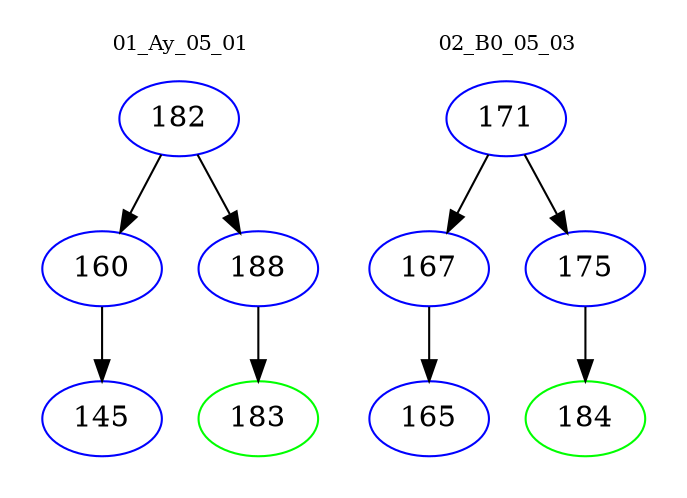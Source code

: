 digraph{
subgraph cluster_0 {
color = white
label = "01_Ay_05_01";
fontsize=10;
T0_182 [label="182", color="blue"]
T0_182 -> T0_160 [color="black"]
T0_160 [label="160", color="blue"]
T0_160 -> T0_145 [color="black"]
T0_145 [label="145", color="blue"]
T0_182 -> T0_188 [color="black"]
T0_188 [label="188", color="blue"]
T0_188 -> T0_183 [color="black"]
T0_183 [label="183", color="green"]
}
subgraph cluster_1 {
color = white
label = "02_B0_05_03";
fontsize=10;
T1_171 [label="171", color="blue"]
T1_171 -> T1_167 [color="black"]
T1_167 [label="167", color="blue"]
T1_167 -> T1_165 [color="black"]
T1_165 [label="165", color="blue"]
T1_171 -> T1_175 [color="black"]
T1_175 [label="175", color="blue"]
T1_175 -> T1_184 [color="black"]
T1_184 [label="184", color="green"]
}
}
